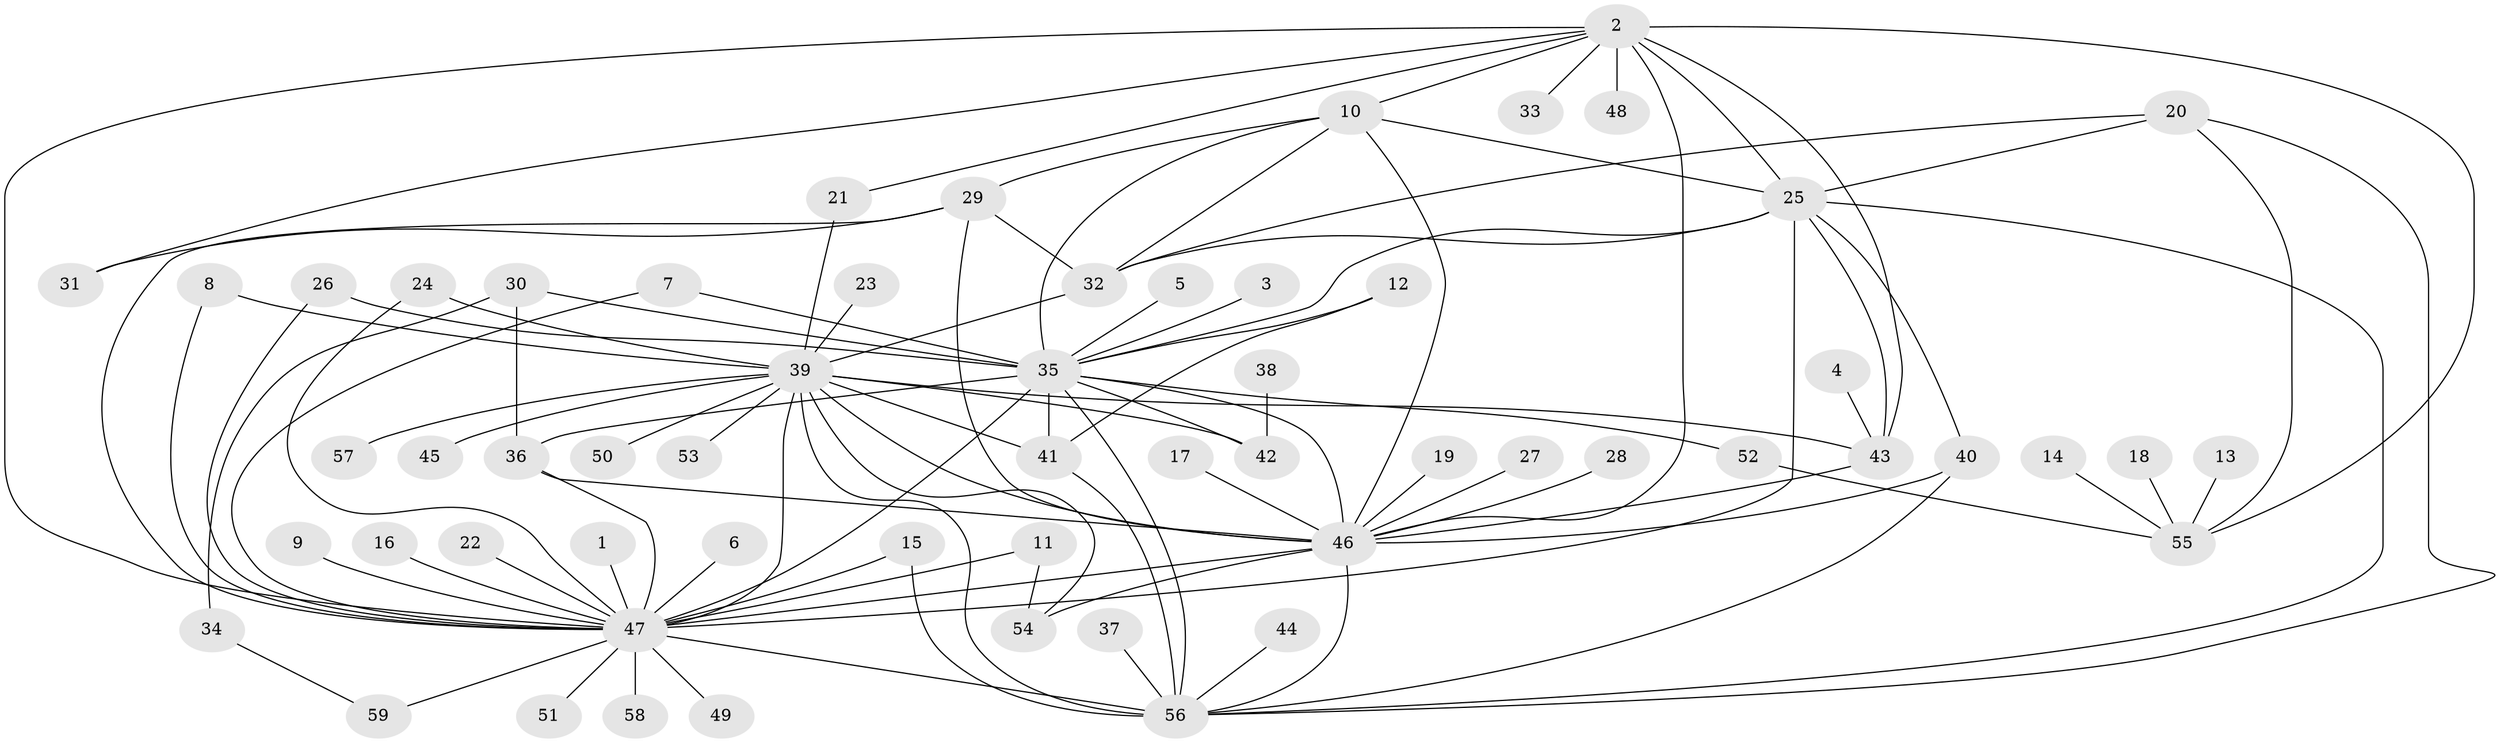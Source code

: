 // original degree distribution, {5: 0.05084745762711865, 8: 0.025423728813559324, 4: 0.05084745762711865, 15: 0.00847457627118644, 12: 0.01694915254237288, 2: 0.2966101694915254, 16: 0.00847457627118644, 3: 0.11016949152542373, 14: 0.00847457627118644, 17: 0.00847457627118644, 1: 0.3813559322033898, 6: 0.03389830508474576}
// Generated by graph-tools (version 1.1) at 2025/25/03/09/25 03:25:59]
// undirected, 59 vertices, 101 edges
graph export_dot {
graph [start="1"]
  node [color=gray90,style=filled];
  1;
  2;
  3;
  4;
  5;
  6;
  7;
  8;
  9;
  10;
  11;
  12;
  13;
  14;
  15;
  16;
  17;
  18;
  19;
  20;
  21;
  22;
  23;
  24;
  25;
  26;
  27;
  28;
  29;
  30;
  31;
  32;
  33;
  34;
  35;
  36;
  37;
  38;
  39;
  40;
  41;
  42;
  43;
  44;
  45;
  46;
  47;
  48;
  49;
  50;
  51;
  52;
  53;
  54;
  55;
  56;
  57;
  58;
  59;
  1 -- 47 [weight=1.0];
  2 -- 10 [weight=1.0];
  2 -- 21 [weight=1.0];
  2 -- 25 [weight=2.0];
  2 -- 31 [weight=1.0];
  2 -- 33 [weight=1.0];
  2 -- 43 [weight=1.0];
  2 -- 46 [weight=1.0];
  2 -- 47 [weight=1.0];
  2 -- 48 [weight=1.0];
  2 -- 55 [weight=1.0];
  3 -- 35 [weight=1.0];
  4 -- 43 [weight=1.0];
  5 -- 35 [weight=1.0];
  6 -- 47 [weight=1.0];
  7 -- 35 [weight=1.0];
  7 -- 47 [weight=1.0];
  8 -- 39 [weight=1.0];
  8 -- 47 [weight=1.0];
  9 -- 47 [weight=2.0];
  10 -- 25 [weight=1.0];
  10 -- 29 [weight=1.0];
  10 -- 32 [weight=1.0];
  10 -- 35 [weight=1.0];
  10 -- 46 [weight=1.0];
  11 -- 47 [weight=1.0];
  11 -- 54 [weight=1.0];
  12 -- 35 [weight=1.0];
  12 -- 41 [weight=1.0];
  13 -- 55 [weight=1.0];
  14 -- 55 [weight=1.0];
  15 -- 47 [weight=1.0];
  15 -- 56 [weight=1.0];
  16 -- 47 [weight=1.0];
  17 -- 46 [weight=1.0];
  18 -- 55 [weight=1.0];
  19 -- 46 [weight=1.0];
  20 -- 25 [weight=1.0];
  20 -- 32 [weight=1.0];
  20 -- 55 [weight=1.0];
  20 -- 56 [weight=1.0];
  21 -- 39 [weight=1.0];
  22 -- 47 [weight=1.0];
  23 -- 39 [weight=1.0];
  24 -- 39 [weight=1.0];
  24 -- 47 [weight=1.0];
  25 -- 32 [weight=1.0];
  25 -- 35 [weight=1.0];
  25 -- 40 [weight=1.0];
  25 -- 43 [weight=1.0];
  25 -- 47 [weight=1.0];
  25 -- 56 [weight=1.0];
  26 -- 35 [weight=1.0];
  26 -- 47 [weight=1.0];
  27 -- 46 [weight=1.0];
  28 -- 46 [weight=1.0];
  29 -- 31 [weight=1.0];
  29 -- 32 [weight=2.0];
  29 -- 46 [weight=2.0];
  29 -- 47 [weight=1.0];
  30 -- 34 [weight=1.0];
  30 -- 35 [weight=1.0];
  30 -- 36 [weight=1.0];
  32 -- 39 [weight=1.0];
  34 -- 59 [weight=1.0];
  35 -- 36 [weight=2.0];
  35 -- 41 [weight=1.0];
  35 -- 42 [weight=1.0];
  35 -- 46 [weight=1.0];
  35 -- 47 [weight=2.0];
  35 -- 52 [weight=1.0];
  35 -- 56 [weight=1.0];
  36 -- 46 [weight=1.0];
  36 -- 47 [weight=1.0];
  37 -- 56 [weight=1.0];
  38 -- 42 [weight=1.0];
  39 -- 41 [weight=1.0];
  39 -- 42 [weight=1.0];
  39 -- 43 [weight=1.0];
  39 -- 45 [weight=1.0];
  39 -- 46 [weight=1.0];
  39 -- 47 [weight=1.0];
  39 -- 50 [weight=1.0];
  39 -- 53 [weight=1.0];
  39 -- 54 [weight=1.0];
  39 -- 56 [weight=1.0];
  39 -- 57 [weight=1.0];
  40 -- 46 [weight=1.0];
  40 -- 56 [weight=1.0];
  41 -- 56 [weight=2.0];
  43 -- 46 [weight=1.0];
  44 -- 56 [weight=1.0];
  46 -- 47 [weight=1.0];
  46 -- 54 [weight=1.0];
  46 -- 56 [weight=1.0];
  47 -- 49 [weight=1.0];
  47 -- 51 [weight=1.0];
  47 -- 56 [weight=3.0];
  47 -- 58 [weight=1.0];
  47 -- 59 [weight=1.0];
  52 -- 55 [weight=1.0];
}

